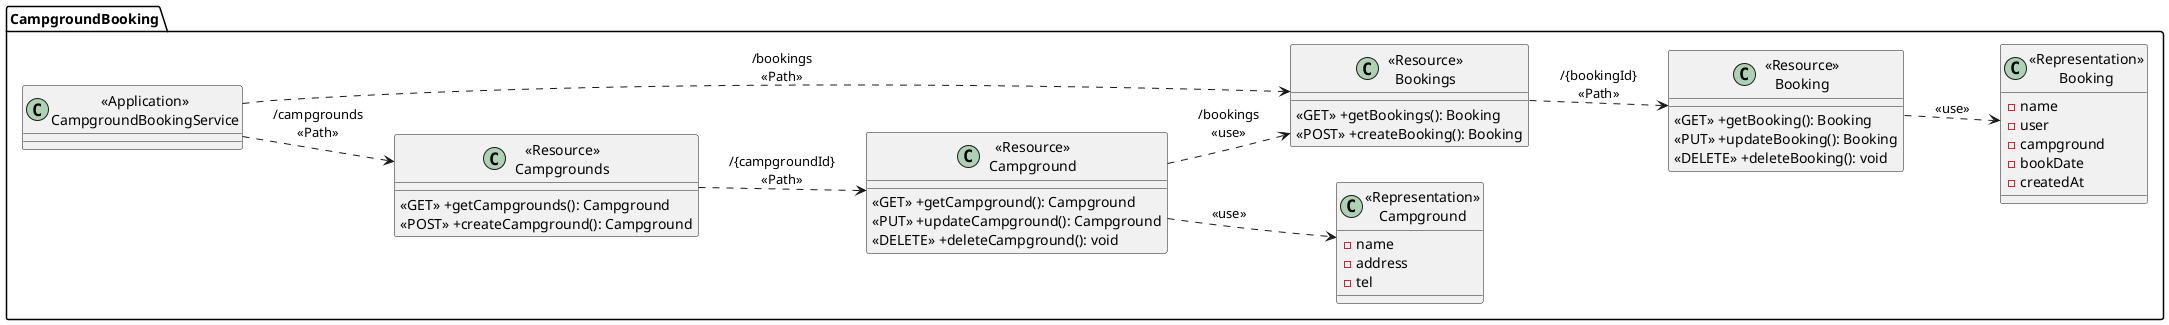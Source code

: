 @startuml
left to right direction
package "CampgroundBooking"{
    ' Application
    class "<<Application>>\nCampgroundBookingService" as CampgroundBookingService{}

    ' Campground
    class "<<Resource>>\nCampgrounds" as ResourceCampgrounds{
        <<GET>> +getCampgrounds(): Campground
        <<POST>> +createCampground(): Campground
    }
    class "<<Resource>>\nCampground" as ResourceCampground {
        <<GET>> +getCampground(): Campground
        <<PUT>> +updateCampground(): Campground
        <<DELETE>> +deleteCampground(): void
    }
    class "<<Representation>>\nCampground" as RepresentationCampground {
        -name
        -address
        -tel
    }

    ' Booking
    class "<<Resource>>\nBookings" as ResourceBookings{
            <<GET>> +getBookings(): Booking
            <<POST>> +createBooking(): Booking
    }
    class "<<Resource>>\nBooking" as ResourceBooking {
            <<GET>> +getBooking(): Booking
            <<PUT>> +updateBooking(): Booking
            <<DELETE>> +deleteBooking(): void
    }
    class "<<Representation>>\nBooking" as RepresentationBooking {
            -name
            -user
            -campground
            -bookDate
            -createdAt
    }
}

CampgroundBookingService ..> ResourceCampgrounds:"/campgrounds\n<<Path>>"
CampgroundBookingService ..> ResourceBookings:"/bookings\n<<Path>>"

ResourceCampgrounds ..> ResourceCampground: "/{campgroundId}\n<<Path>>"
ResourceCampground ..> RepresentationCampground: "<<use>>"
ResourceCampground ..> ResourceBookings: "/bookings\n<<use>>"

ResourceBookings ..> ResourceBooking: "/{bookingId}\n<<Path>>"
ResourceBooking ..> RepresentationBooking: "<<use>>"

@enduml